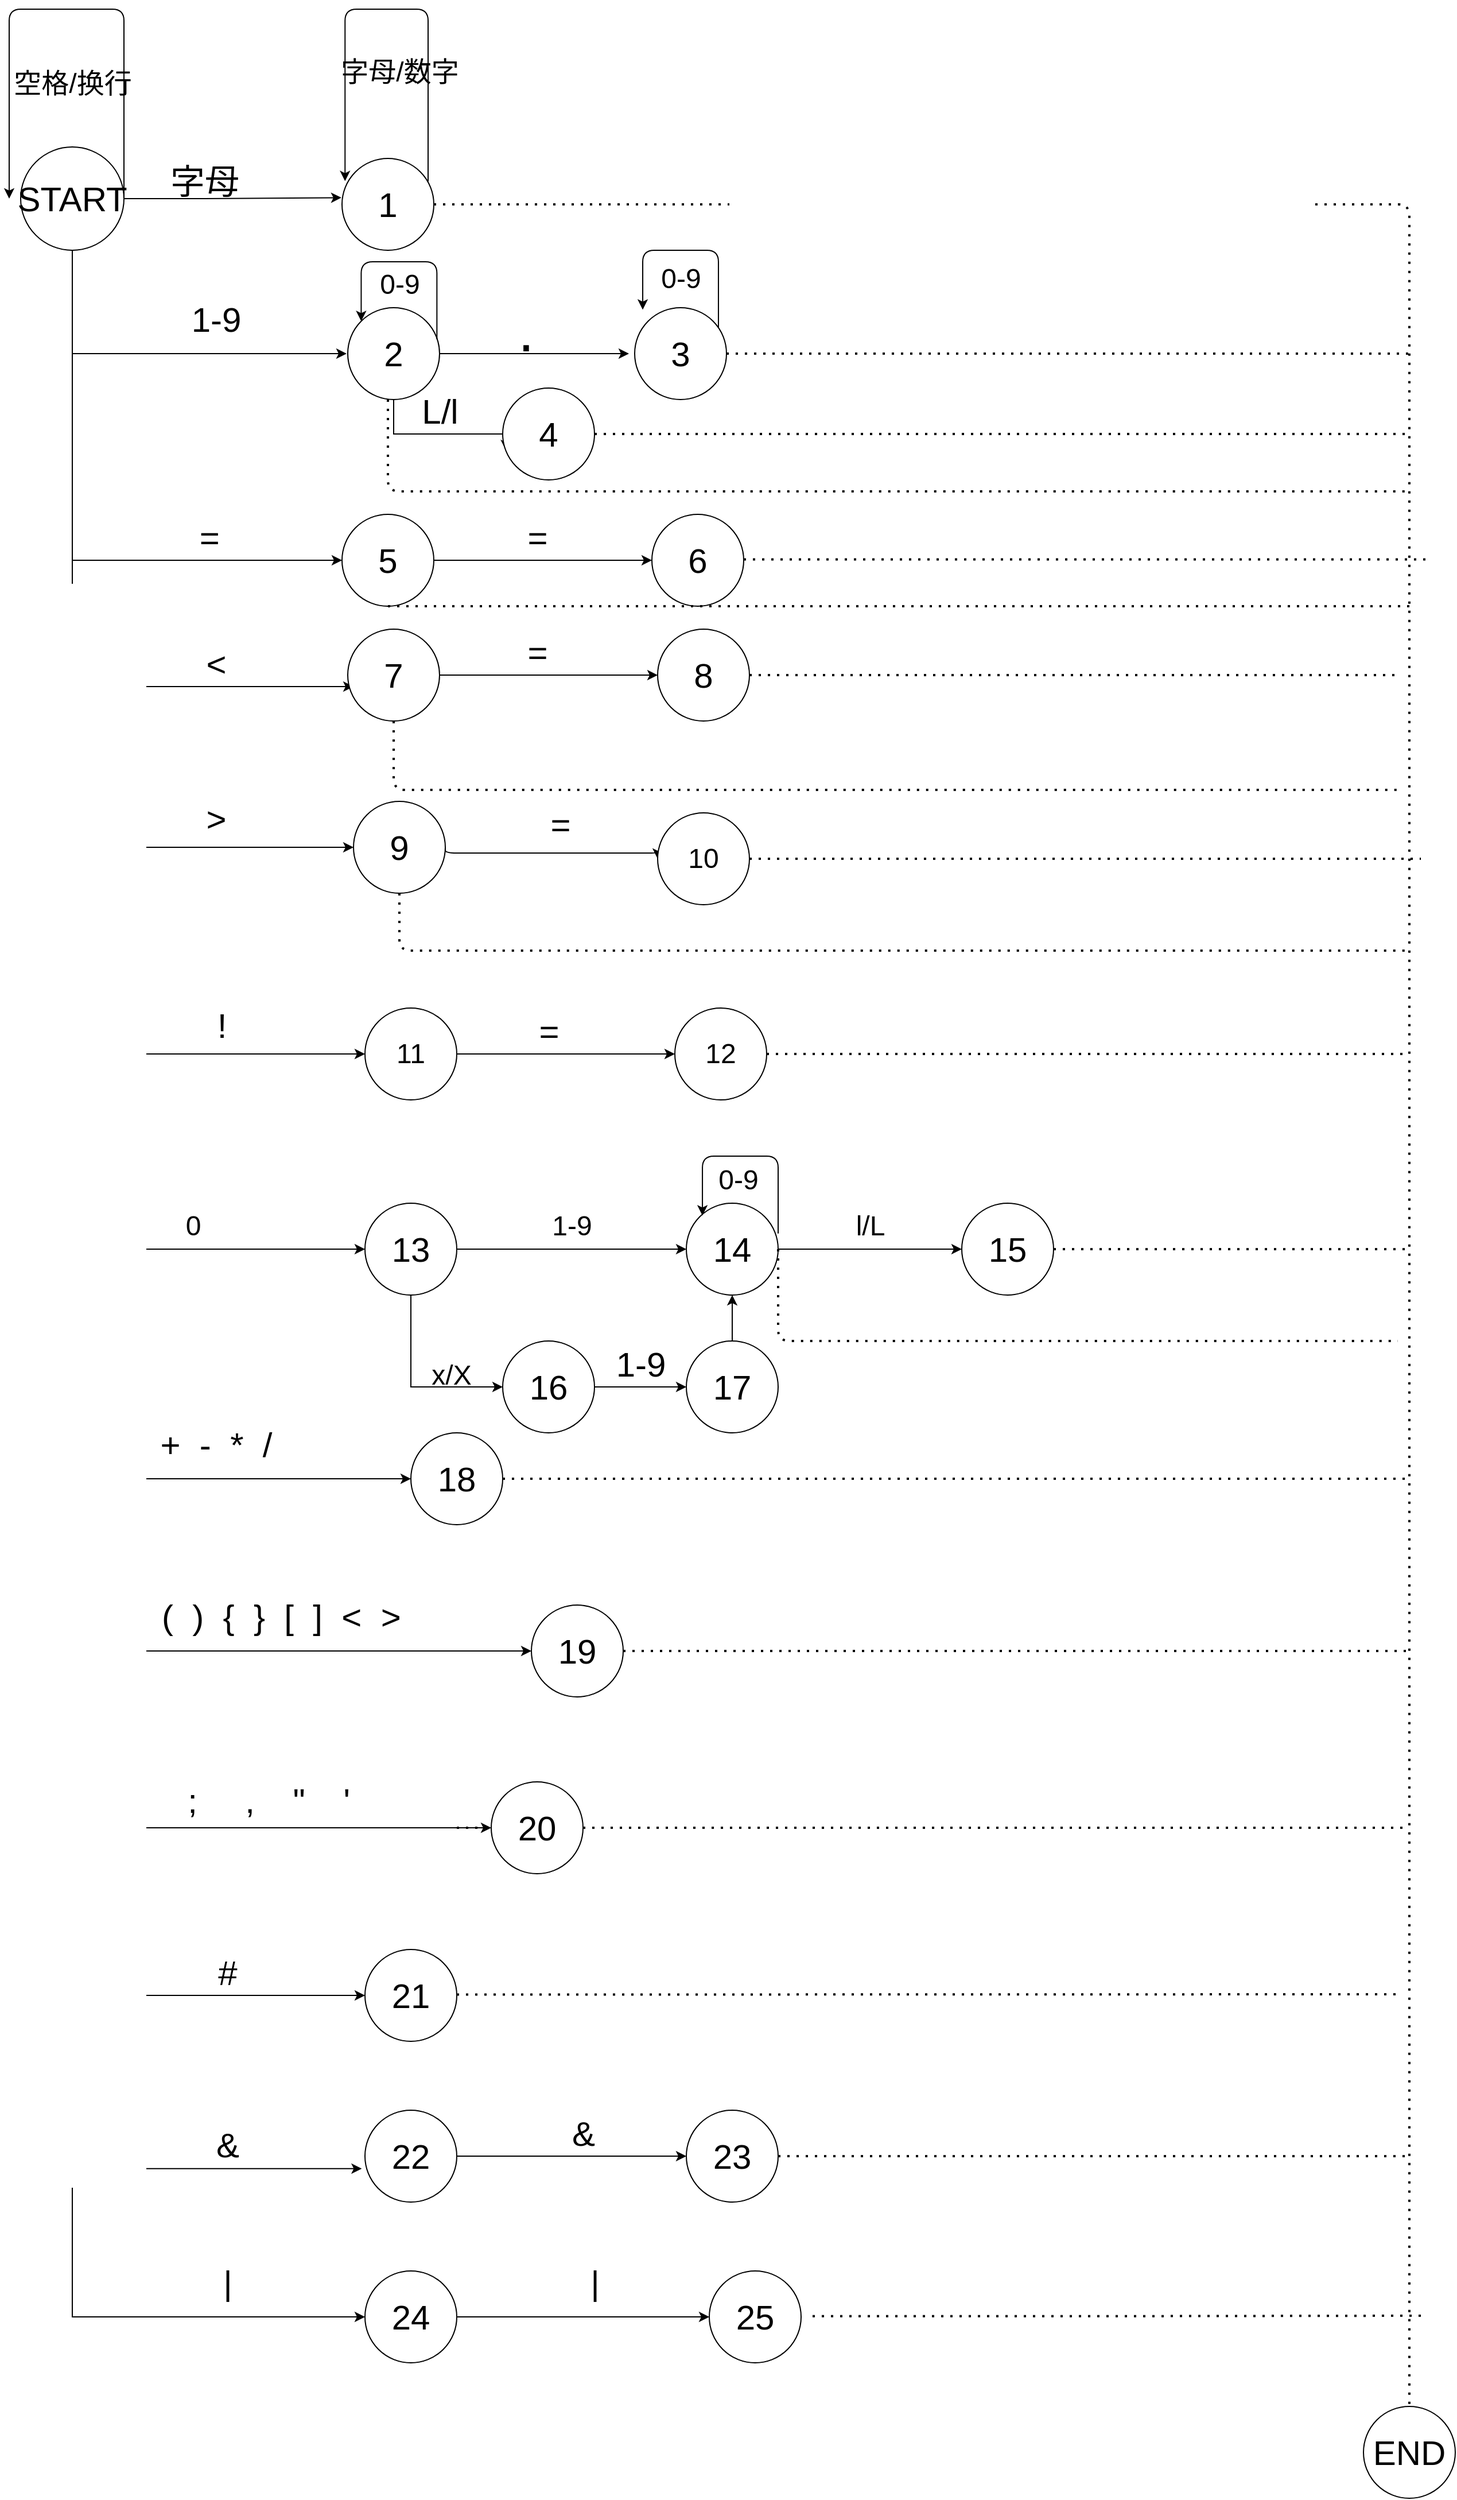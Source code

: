 <mxfile version="14.4.2" type="device"><diagram id="RZAS6QnKK0h2Ce1Vgj_R" name="Page-1"><mxGraphModel dx="2110" dy="620" grid="1" gridSize="10" guides="1" tooltips="1" connect="1" arrows="1" fold="1" page="1" pageScale="1" pageWidth="827" pageHeight="1169" math="0" shadow="0"><root><mxCell id="0"/><mxCell id="1" parent="0"/><mxCell id="geSlj8yCubLVQ9JwwA_l-83" style="edgeStyle=elbowEdgeStyle;orthogonalLoop=1;jettySize=auto;elbow=vertical;html=1;exitX=0.5;exitY=1;exitDx=0;exitDy=0;entryX=0;entryY=0.5;entryDx=0;entryDy=0;fontSize=24;" parent="1" source="geSlj8yCubLVQ9JwwA_l-1" target="geSlj8yCubLVQ9JwwA_l-82" edge="1"><mxGeometry relative="1" as="geometry"><Array as="points"><mxPoint x="-310" y="1080"/></Array></mxGeometry></mxCell><mxCell id="j8SHGKyBY4VA3tfw6s3p-1" style="edgeStyle=orthogonalEdgeStyle;rounded=0;orthogonalLoop=1;jettySize=auto;html=1;" edge="1" parent="1" source="geSlj8yCubLVQ9JwwA_l-1"><mxGeometry relative="1" as="geometry"><mxPoint x="-96" y="470" as="targetPoint"/><Array as="points"><mxPoint x="-335" y="470"/></Array></mxGeometry></mxCell><mxCell id="j8SHGKyBY4VA3tfw6s3p-4" style="edgeStyle=orthogonalEdgeStyle;rounded=0;orthogonalLoop=1;jettySize=auto;html=1;entryX=0;entryY=0.5;entryDx=0;entryDy=0;" edge="1" parent="1" source="geSlj8yCubLVQ9JwwA_l-1" target="geSlj8yCubLVQ9JwwA_l-41"><mxGeometry relative="1" as="geometry"><Array as="points"><mxPoint x="-335" y="650"/></Array></mxGeometry></mxCell><mxCell id="j8SHGKyBY4VA3tfw6s3p-5" style="edgeStyle=orthogonalEdgeStyle;rounded=0;orthogonalLoop=1;jettySize=auto;html=1;entryX=0.063;entryY=0.625;entryDx=0;entryDy=0;entryPerimeter=0;" edge="1" parent="1" source="geSlj8yCubLVQ9JwwA_l-1" target="geSlj8yCubLVQ9JwwA_l-51"><mxGeometry relative="1" as="geometry"><Array as="points"><mxPoint x="-335" y="760"/></Array></mxGeometry></mxCell><mxCell id="j8SHGKyBY4VA3tfw6s3p-6" style="edgeStyle=orthogonalEdgeStyle;rounded=0;orthogonalLoop=1;jettySize=auto;html=1;exitX=0.5;exitY=1;exitDx=0;exitDy=0;entryX=0;entryY=0.5;entryDx=0;entryDy=0;" edge="1" parent="1" source="geSlj8yCubLVQ9JwwA_l-1" target="geSlj8yCubLVQ9JwwA_l-70"><mxGeometry relative="1" as="geometry"/></mxCell><mxCell id="j8SHGKyBY4VA3tfw6s3p-27" style="edgeStyle=orthogonalEdgeStyle;rounded=0;orthogonalLoop=1;jettySize=auto;html=1;entryX=0;entryY=0.5;entryDx=0;entryDy=0;" edge="1" parent="1" source="geSlj8yCubLVQ9JwwA_l-1" target="j8SHGKyBY4VA3tfw6s3p-26"><mxGeometry relative="1" as="geometry"><Array as="points"><mxPoint x="-335" y="1250"/></Array></mxGeometry></mxCell><mxCell id="j8SHGKyBY4VA3tfw6s3p-48" style="edgeStyle=orthogonalEdgeStyle;rounded=0;orthogonalLoop=1;jettySize=auto;html=1;exitX=0.5;exitY=1;exitDx=0;exitDy=0;entryX=0;entryY=0.5;entryDx=0;entryDy=0;" edge="1" parent="1" source="geSlj8yCubLVQ9JwwA_l-1" target="j8SHGKyBY4VA3tfw6s3p-47"><mxGeometry relative="1" as="geometry"/></mxCell><mxCell id="j8SHGKyBY4VA3tfw6s3p-52" style="edgeStyle=orthogonalEdgeStyle;rounded=0;orthogonalLoop=1;jettySize=auto;html=1;exitX=0.5;exitY=1;exitDx=0;exitDy=0;entryX=0;entryY=0.5;entryDx=0;entryDy=0;fontSize=30;" edge="1" parent="1" source="geSlj8yCubLVQ9JwwA_l-1" target="j8SHGKyBY4VA3tfw6s3p-51"><mxGeometry relative="1" as="geometry"/></mxCell><mxCell id="j8SHGKyBY4VA3tfw6s3p-56" style="edgeStyle=orthogonalEdgeStyle;rounded=0;orthogonalLoop=1;jettySize=auto;html=1;entryX=0;entryY=0.5;entryDx=0;entryDy=0;fontSize=30;" edge="1" parent="1" source="geSlj8yCubLVQ9JwwA_l-1" target="j8SHGKyBY4VA3tfw6s3p-55"><mxGeometry relative="1" as="geometry"><Array as="points"><mxPoint x="-335" y="1754"/></Array></mxGeometry></mxCell><mxCell id="j8SHGKyBY4VA3tfw6s3p-60" style="edgeStyle=orthogonalEdgeStyle;rounded=0;orthogonalLoop=1;jettySize=auto;html=1;entryX=0;entryY=0.5;entryDx=0;entryDy=0;fontSize=30;" edge="1" parent="1" source="geSlj8yCubLVQ9JwwA_l-1" target="j8SHGKyBY4VA3tfw6s3p-59"><mxGeometry relative="1" as="geometry"><Array as="points"><mxPoint x="-335" y="1900"/></Array></mxGeometry></mxCell><mxCell id="j8SHGKyBY4VA3tfw6s3p-64" style="edgeStyle=orthogonalEdgeStyle;rounded=0;orthogonalLoop=1;jettySize=auto;html=1;entryX=-0.035;entryY=0.636;entryDx=0;entryDy=0;entryPerimeter=0;fontSize=30;" edge="1" parent="1" source="geSlj8yCubLVQ9JwwA_l-1" target="j8SHGKyBY4VA3tfw6s3p-63"><mxGeometry relative="1" as="geometry"><Array as="points"><mxPoint x="-335" y="2051"/></Array></mxGeometry></mxCell><mxCell id="j8SHGKyBY4VA3tfw6s3p-72" style="edgeStyle=orthogonalEdgeStyle;rounded=0;orthogonalLoop=1;jettySize=auto;html=1;entryX=0;entryY=0.5;entryDx=0;entryDy=0;fontSize=30;" edge="1" parent="1" source="geSlj8yCubLVQ9JwwA_l-1" target="j8SHGKyBY4VA3tfw6s3p-71"><mxGeometry relative="1" as="geometry"><Array as="points"><mxPoint x="-335" y="2180"/></Array></mxGeometry></mxCell><mxCell id="geSlj8yCubLVQ9JwwA_l-1" value="&lt;font style=&quot;font-size: 30px&quot;&gt;START&lt;/font&gt;" style="ellipse;whiteSpace=wrap;html=1;aspect=fixed;" parent="1" vertex="1"><mxGeometry x="-380" y="290" width="90" height="90" as="geometry"/></mxCell><mxCell id="geSlj8yCubLVQ9JwwA_l-2" value="&lt;font style=&quot;font-size: 30px&quot;&gt;END&lt;/font&gt;" style="ellipse;whiteSpace=wrap;html=1;aspect=fixed;" parent="1" vertex="1"><mxGeometry x="790" y="2258" width="80" height="80" as="geometry"/></mxCell><mxCell id="geSlj8yCubLVQ9JwwA_l-18" value="&lt;font style=&quot;font-size: 24px&quot;&gt;空格/换行&lt;/font&gt;" style="text;html=1;align=center;verticalAlign=middle;resizable=0;points=[];autosize=1;fontSize=24;" parent="1" vertex="1"><mxGeometry x="-395" y="220" width="120" height="30" as="geometry"/></mxCell><mxCell id="geSlj8yCubLVQ9JwwA_l-19" value="" style="endArrow=classic;html=1;exitX=1;exitY=0.5;exitDx=0;exitDy=0;entryX=-0.007;entryY=0.427;entryDx=0;entryDy=0;entryPerimeter=0;" parent="1" source="geSlj8yCubLVQ9JwwA_l-1" target="geSlj8yCubLVQ9JwwA_l-21" edge="1"><mxGeometry width="50" height="50" relative="1" as="geometry"><mxPoint x="-210" y="320" as="sourcePoint"/><mxPoint x="-110" y="335" as="targetPoint"/><Array as="points"><mxPoint x="-210" y="335"/></Array></mxGeometry></mxCell><mxCell id="geSlj8yCubLVQ9JwwA_l-20" value="&lt;font style=&quot;font-size: 30px&quot;&gt;字母&lt;/font&gt;" style="text;html=1;align=center;verticalAlign=middle;resizable=0;points=[];autosize=1;" parent="1" vertex="1"><mxGeometry x="-260" y="310" width="80" height="20" as="geometry"/></mxCell><mxCell id="geSlj8yCubLVQ9JwwA_l-21" value="&lt;font style=&quot;font-size: 30px&quot;&gt;1&lt;/font&gt;" style="ellipse;whiteSpace=wrap;html=1;aspect=fixed;" parent="1" vertex="1"><mxGeometry x="-100" y="300" width="80" height="80" as="geometry"/></mxCell><mxCell id="geSlj8yCubLVQ9JwwA_l-24" value="&lt;font style=&quot;font-size: 24px;&quot;&gt;字母/数字&lt;/font&gt;" style="text;html=1;align=center;verticalAlign=middle;resizable=0;points=[];autosize=1;fontSize=24;" parent="1" vertex="1"><mxGeometry x="-110" y="210" width="120" height="30" as="geometry"/></mxCell><mxCell id="geSlj8yCubLVQ9JwwA_l-26" value="" style="edgeStyle=elbowEdgeStyle;elbow=vertical;endArrow=classic;html=1;exitX=1;exitY=0.5;exitDx=0;exitDy=0;" parent="1" edge="1" source="geSlj8yCubLVQ9JwwA_l-1"><mxGeometry width="50" height="50" relative="1" as="geometry"><mxPoint x="-295" y="310" as="sourcePoint"/><mxPoint x="-390" y="335" as="targetPoint"/><Array as="points"><mxPoint x="-320" y="170"/></Array></mxGeometry></mxCell><mxCell id="geSlj8yCubLVQ9JwwA_l-27" value="" style="edgeStyle=elbowEdgeStyle;elbow=vertical;endArrow=classic;html=1;entryX=0.033;entryY=0.247;entryDx=0;entryDy=0;entryPerimeter=0;" parent="1" target="geSlj8yCubLVQ9JwwA_l-21" edge="1"><mxGeometry width="50" height="50" relative="1" as="geometry"><mxPoint x="-25" y="320" as="sourcePoint"/><mxPoint x="-105.77" y="322.32" as="targetPoint"/><Array as="points"><mxPoint x="-70" y="170"/><mxPoint x="-25" y="220"/><mxPoint x="-30" y="170"/><mxPoint x="-60" y="250"/></Array></mxGeometry></mxCell><mxCell id="geSlj8yCubLVQ9JwwA_l-32" value="1-9" style="text;html=1;align=center;verticalAlign=middle;resizable=0;points=[];autosize=1;fontSize=30;" parent="1" vertex="1"><mxGeometry x="-240" y="420" width="60" height="40" as="geometry"/></mxCell><mxCell id="j8SHGKyBY4VA3tfw6s3p-11" style="edgeStyle=orthogonalEdgeStyle;rounded=0;orthogonalLoop=1;jettySize=auto;html=1;" edge="1" parent="1" source="geSlj8yCubLVQ9JwwA_l-33"><mxGeometry relative="1" as="geometry"><mxPoint x="150" y="470" as="targetPoint"/></mxGeometry></mxCell><mxCell id="j8SHGKyBY4VA3tfw6s3p-144" style="edgeStyle=orthogonalEdgeStyle;rounded=0;orthogonalLoop=1;jettySize=auto;html=1;entryX=0.034;entryY=0.677;entryDx=0;entryDy=0;entryPerimeter=0;fontSize=30;" edge="1" parent="1" source="geSlj8yCubLVQ9JwwA_l-33" target="j8SHGKyBY4VA3tfw6s3p-143"><mxGeometry relative="1" as="geometry"><Array as="points"><mxPoint x="-55" y="540"/><mxPoint x="43" y="540"/></Array></mxGeometry></mxCell><mxCell id="geSlj8yCubLVQ9JwwA_l-33" value="&lt;font style=&quot;font-size: 30px&quot;&gt;2&lt;/font&gt;" style="ellipse;whiteSpace=wrap;html=1;aspect=fixed;" parent="1" vertex="1"><mxGeometry x="-95" y="430" width="80" height="80" as="geometry"/></mxCell><mxCell id="geSlj8yCubLVQ9JwwA_l-34" value="" style="edgeStyle=elbowEdgeStyle;elbow=vertical;endArrow=classic;html=1;entryX=0;entryY=0;entryDx=0;entryDy=0;exitX=0.971;exitY=0.342;exitDx=0;exitDy=0;exitPerimeter=0;" parent="1" source="geSlj8yCubLVQ9JwwA_l-33" target="geSlj8yCubLVQ9JwwA_l-33" edge="1"><mxGeometry width="50" height="50" relative="1" as="geometry"><mxPoint x="-10" y="460" as="sourcePoint"/><mxPoint x="-92.36" y="459.76" as="targetPoint"/><Array as="points"><mxPoint x="-50" y="390"/><mxPoint x="-50" y="400"/></Array></mxGeometry></mxCell><mxCell id="geSlj8yCubLVQ9JwwA_l-35" value="&lt;font style=&quot;font-size: 24px&quot;&gt;0-9&lt;/font&gt;" style="text;html=1;align=center;verticalAlign=middle;resizable=0;points=[];autosize=1;fontSize=24;" parent="1" vertex="1"><mxGeometry x="-75" y="395" width="50" height="30" as="geometry"/></mxCell><mxCell id="geSlj8yCubLVQ9JwwA_l-40" value="&amp;nbsp; &amp;nbsp; &amp;nbsp; &amp;nbsp; =&amp;nbsp; &amp;nbsp; &amp;nbsp; &amp;nbsp;" style="text;html=1;align=center;verticalAlign=middle;resizable=0;points=[];autosize=1;fontSize=30;" parent="1" vertex="1"><mxGeometry x="-300" y="610" width="160" height="40" as="geometry"/></mxCell><mxCell id="geSlj8yCubLVQ9JwwA_l-56" style="edgeStyle=elbowEdgeStyle;orthogonalLoop=1;jettySize=auto;elbow=vertical;html=1;exitX=1;exitY=0.5;exitDx=0;exitDy=0;entryX=0;entryY=0.5;entryDx=0;entryDy=0;" parent="1" source="geSlj8yCubLVQ9JwwA_l-41" target="geSlj8yCubLVQ9JwwA_l-55" edge="1"><mxGeometry relative="1" as="geometry"/></mxCell><mxCell id="geSlj8yCubLVQ9JwwA_l-41" value="&lt;font style=&quot;font-size: 30px&quot;&gt;5&lt;/font&gt;" style="ellipse;whiteSpace=wrap;html=1;aspect=fixed;" parent="1" vertex="1"><mxGeometry x="-100" y="610" width="80" height="80" as="geometry"/></mxCell><mxCell id="geSlj8yCubLVQ9JwwA_l-63" style="edgeStyle=elbowEdgeStyle;orthogonalLoop=1;jettySize=auto;elbow=vertical;html=1;entryX=0;entryY=0.5;entryDx=0;entryDy=0;" parent="1" source="geSlj8yCubLVQ9JwwA_l-51" target="geSlj8yCubLVQ9JwwA_l-62" edge="1"><mxGeometry relative="1" as="geometry"/></mxCell><mxCell id="geSlj8yCubLVQ9JwwA_l-51" value="&lt;font style=&quot;font-size: 30px&quot;&gt;7&lt;/font&gt;" style="ellipse;whiteSpace=wrap;html=1;aspect=fixed;" parent="1" vertex="1"><mxGeometry x="-95" y="710" width="80" height="80" as="geometry"/></mxCell><mxCell id="geSlj8yCubLVQ9JwwA_l-52" value="&amp;lt;" style="text;html=1;align=center;verticalAlign=middle;resizable=0;points=[];autosize=1;fontSize=30;" parent="1" vertex="1"><mxGeometry x="-225" y="720" width="30" height="40" as="geometry"/></mxCell><mxCell id="geSlj8yCubLVQ9JwwA_l-55" value="&lt;font style=&quot;font-size: 30px&quot;&gt;6&lt;/font&gt;" style="ellipse;whiteSpace=wrap;html=1;aspect=fixed;" parent="1" vertex="1"><mxGeometry x="170" y="610" width="80" height="80" as="geometry"/></mxCell><mxCell id="geSlj8yCubLVQ9JwwA_l-57" value="=" style="text;html=1;align=center;verticalAlign=middle;resizable=0;points=[];autosize=1;fontSize=30;" parent="1" vertex="1"><mxGeometry x="55" y="610" width="30" height="40" as="geometry"/></mxCell><mxCell id="geSlj8yCubLVQ9JwwA_l-60" value="" style="endArrow=none;dashed=1;html=1;dashPattern=1 3;strokeWidth=2;exitX=0.5;exitY=1;exitDx=0;exitDy=0;" parent="1" source="geSlj8yCubLVQ9JwwA_l-41" edge="1"><mxGeometry width="50" height="50" relative="1" as="geometry"><mxPoint x="40" y="630" as="sourcePoint"/><mxPoint x="830" y="690" as="targetPoint"/><Array as="points"/></mxGeometry></mxCell><mxCell id="geSlj8yCubLVQ9JwwA_l-62" value="&lt;font style=&quot;font-size: 30px&quot;&gt;8&lt;/font&gt;" style="ellipse;whiteSpace=wrap;html=1;aspect=fixed;" parent="1" vertex="1"><mxGeometry x="175" y="710" width="80" height="80" as="geometry"/></mxCell><mxCell id="geSlj8yCubLVQ9JwwA_l-64" value="=" style="text;html=1;align=center;verticalAlign=middle;resizable=0;points=[];autosize=1;fontSize=30;" parent="1" vertex="1"><mxGeometry x="55" y="710" width="30" height="40" as="geometry"/></mxCell><mxCell id="geSlj8yCubLVQ9JwwA_l-67" value="" style="endArrow=none;dashed=1;html=1;dashPattern=1 3;strokeWidth=2;fontSize=30;exitX=1;exitY=0.5;exitDx=0;exitDy=0;" parent="1" source="geSlj8yCubLVQ9JwwA_l-62" edge="1"><mxGeometry width="50" height="50" relative="1" as="geometry"><mxPoint x="270" y="990" as="sourcePoint"/><mxPoint x="820" y="750" as="targetPoint"/></mxGeometry></mxCell><mxCell id="geSlj8yCubLVQ9JwwA_l-68" value="" style="endArrow=none;dashed=1;html=1;dashPattern=1 3;strokeWidth=2;fontSize=30;exitX=0.5;exitY=1;exitDx=0;exitDy=0;" parent="1" source="geSlj8yCubLVQ9JwwA_l-51" edge="1"><mxGeometry width="50" height="50" relative="1" as="geometry"><mxPoint x="-80" y="1060" as="sourcePoint"/><mxPoint x="820" y="850" as="targetPoint"/><Array as="points"><mxPoint x="-55" y="850"/></Array></mxGeometry></mxCell><mxCell id="geSlj8yCubLVQ9JwwA_l-75" style="edgeStyle=elbowEdgeStyle;orthogonalLoop=1;jettySize=auto;elbow=vertical;html=1;exitX=1;exitY=0.5;exitDx=0;exitDy=0;entryX=0;entryY=0.5;entryDx=0;entryDy=0;fontSize=24;" parent="1" source="geSlj8yCubLVQ9JwwA_l-70" target="geSlj8yCubLVQ9JwwA_l-74" edge="1"><mxGeometry relative="1" as="geometry"/></mxCell><mxCell id="geSlj8yCubLVQ9JwwA_l-70" value="9" style="ellipse;whiteSpace=wrap;html=1;aspect=fixed;fontSize=30;" parent="1" vertex="1"><mxGeometry x="-90" y="860" width="80" height="80" as="geometry"/></mxCell><mxCell id="geSlj8yCubLVQ9JwwA_l-74" value="10" style="ellipse;whiteSpace=wrap;html=1;aspect=fixed;fontSize=24;" parent="1" vertex="1"><mxGeometry x="175" y="870" width="80" height="80" as="geometry"/></mxCell><mxCell id="geSlj8yCubLVQ9JwwA_l-76" value="" style="endArrow=none;dashed=1;html=1;dashPattern=1 3;strokeWidth=2;fontSize=24;exitX=1;exitY=0.5;exitDx=0;exitDy=0;" parent="1" source="geSlj8yCubLVQ9JwwA_l-74" edge="1"><mxGeometry width="50" height="50" relative="1" as="geometry"><mxPoint x="260" y="930" as="sourcePoint"/><mxPoint x="840" y="910" as="targetPoint"/></mxGeometry></mxCell><mxCell id="geSlj8yCubLVQ9JwwA_l-77" value="&lt;font style=&quot;font-size: 30px&quot;&gt;&amp;gt;&lt;/font&gt;" style="text;html=1;align=center;verticalAlign=middle;resizable=0;points=[];autosize=1;fontSize=24;" parent="1" vertex="1"><mxGeometry x="-225" y="855" width="30" height="40" as="geometry"/></mxCell><mxCell id="geSlj8yCubLVQ9JwwA_l-78" value="&lt;font style=&quot;font-size: 30px&quot;&gt;=&lt;/font&gt;" style="text;html=1;align=center;verticalAlign=middle;resizable=0;points=[];autosize=1;fontSize=24;" parent="1" vertex="1"><mxGeometry x="75" y="860" width="30" height="40" as="geometry"/></mxCell><mxCell id="geSlj8yCubLVQ9JwwA_l-79" value="" style="endArrow=none;dashed=1;html=1;dashPattern=1 3;strokeWidth=2;fontSize=24;exitX=0.5;exitY=1;exitDx=0;exitDy=0;" parent="1" source="geSlj8yCubLVQ9JwwA_l-70" edge="1"><mxGeometry width="50" height="50" relative="1" as="geometry"><mxPoint x="180" y="820" as="sourcePoint"/><mxPoint x="830" y="990" as="targetPoint"/><Array as="points"><mxPoint x="-50" y="990"/></Array></mxGeometry></mxCell><mxCell id="geSlj8yCubLVQ9JwwA_l-85" style="edgeStyle=elbowEdgeStyle;orthogonalLoop=1;jettySize=auto;elbow=vertical;html=1;exitX=1;exitY=0.5;exitDx=0;exitDy=0;entryX=0;entryY=0.5;entryDx=0;entryDy=0;fontSize=24;" parent="1" source="geSlj8yCubLVQ9JwwA_l-82" target="geSlj8yCubLVQ9JwwA_l-84" edge="1"><mxGeometry relative="1" as="geometry"/></mxCell><mxCell id="geSlj8yCubLVQ9JwwA_l-82" value="11" style="ellipse;whiteSpace=wrap;html=1;aspect=fixed;fontSize=24;" parent="1" vertex="1"><mxGeometry x="-80" y="1040" width="80" height="80" as="geometry"/></mxCell><mxCell id="geSlj8yCubLVQ9JwwA_l-84" value="12" style="ellipse;whiteSpace=wrap;html=1;aspect=fixed;fontSize=24;" parent="1" vertex="1"><mxGeometry x="190" y="1040" width="80" height="80" as="geometry"/></mxCell><mxCell id="geSlj8yCubLVQ9JwwA_l-86" value="!" style="text;html=1;align=center;verticalAlign=middle;resizable=0;points=[];autosize=1;fontSize=30;horizontal=0;rotation=90;" parent="1" vertex="1"><mxGeometry x="-230" y="1050" width="50" height="10" as="geometry"/></mxCell><mxCell id="geSlj8yCubLVQ9JwwA_l-87" value="=" style="text;html=1;align=center;verticalAlign=middle;resizable=0;points=[];autosize=1;fontSize=30;" parent="1" vertex="1"><mxGeometry x="65" y="1040" width="30" height="40" as="geometry"/></mxCell><mxCell id="geSlj8yCubLVQ9JwwA_l-88" value="" style="endArrow=none;dashed=1;html=1;dashPattern=1 3;strokeWidth=2;fontSize=30;exitX=1;exitY=0.5;exitDx=0;exitDy=0;" parent="1" source="geSlj8yCubLVQ9JwwA_l-84" edge="1"><mxGeometry width="50" height="50" relative="1" as="geometry"><mxPoint x="270" y="1130" as="sourcePoint"/><mxPoint x="830" y="1080" as="targetPoint"/></mxGeometry></mxCell><mxCell id="j8SHGKyBY4VA3tfw6s3p-7" value="&lt;font style=&quot;font-size: 30px&quot;&gt;3&lt;/font&gt;" style="ellipse;whiteSpace=wrap;html=1;aspect=fixed;" vertex="1" parent="1"><mxGeometry x="155" y="430" width="80" height="80" as="geometry"/></mxCell><mxCell id="j8SHGKyBY4VA3tfw6s3p-8" value="" style="edgeStyle=elbowEdgeStyle;elbow=vertical;endArrow=classic;html=1;entryX=0;entryY=0;entryDx=0;entryDy=0;exitX=0.971;exitY=0.342;exitDx=0;exitDy=0;exitPerimeter=0;" edge="1" parent="1"><mxGeometry width="50" height="50" relative="1" as="geometry"><mxPoint x="227.98" y="447.36" as="sourcePoint"/><mxPoint x="162.016" y="431.716" as="targetPoint"/><Array as="points"><mxPoint x="195.3" y="380"/><mxPoint x="195.3" y="390"/></Array></mxGeometry></mxCell><mxCell id="j8SHGKyBY4VA3tfw6s3p-10" value="&lt;font style=&quot;font-size: 24px&quot;&gt;0-9&lt;/font&gt;" style="text;html=1;align=center;verticalAlign=middle;resizable=0;points=[];autosize=1;" vertex="1" parent="1"><mxGeometry x="170" y="395" width="50" height="20" as="geometry"/></mxCell><mxCell id="j8SHGKyBY4VA3tfw6s3p-25" value="&lt;font style=&quot;font-size: 50px&quot;&gt;.&lt;/font&gt;" style="text;html=1;align=center;verticalAlign=middle;resizable=0;points=[];autosize=1;" vertex="1" parent="1"><mxGeometry x="45" y="435" width="30" height="30" as="geometry"/></mxCell><mxCell id="j8SHGKyBY4VA3tfw6s3p-33" style="edgeStyle=orthogonalEdgeStyle;rounded=0;orthogonalLoop=1;jettySize=auto;html=1;exitX=1;exitY=0.5;exitDx=0;exitDy=0;entryX=0;entryY=0.5;entryDx=0;entryDy=0;" edge="1" parent="1" source="j8SHGKyBY4VA3tfw6s3p-26" target="j8SHGKyBY4VA3tfw6s3p-32"><mxGeometry relative="1" as="geometry"/></mxCell><mxCell id="j8SHGKyBY4VA3tfw6s3p-149" style="edgeStyle=orthogonalEdgeStyle;rounded=0;orthogonalLoop=1;jettySize=auto;html=1;entryX=0;entryY=0.5;entryDx=0;entryDy=0;fontSize=30;" edge="1" parent="1" source="j8SHGKyBY4VA3tfw6s3p-26" target="j8SHGKyBY4VA3tfw6s3p-148"><mxGeometry relative="1" as="geometry"><Array as="points"><mxPoint x="-40" y="1370"/></Array></mxGeometry></mxCell><mxCell id="j8SHGKyBY4VA3tfw6s3p-26" value="&lt;font style=&quot;font-size: 30px&quot;&gt;13&lt;/font&gt;" style="ellipse;whiteSpace=wrap;html=1;aspect=fixed;" vertex="1" parent="1"><mxGeometry x="-80" y="1210" width="80" height="80" as="geometry"/></mxCell><mxCell id="j8SHGKyBY4VA3tfw6s3p-28" value="&lt;font style=&quot;font-size: 24px&quot;&gt;0&lt;/font&gt;" style="text;html=1;align=center;verticalAlign=middle;resizable=0;points=[];autosize=1;" vertex="1" parent="1"><mxGeometry x="-245" y="1220" width="30" height="20" as="geometry"/></mxCell><mxCell id="j8SHGKyBY4VA3tfw6s3p-42" style="edgeStyle=orthogonalEdgeStyle;rounded=0;orthogonalLoop=1;jettySize=auto;html=1;exitX=1;exitY=0.5;exitDx=0;exitDy=0;entryX=0;entryY=0.5;entryDx=0;entryDy=0;" edge="1" parent="1" source="j8SHGKyBY4VA3tfw6s3p-32" target="j8SHGKyBY4VA3tfw6s3p-41"><mxGeometry relative="1" as="geometry"/></mxCell><mxCell id="j8SHGKyBY4VA3tfw6s3p-32" value="&lt;font style=&quot;font-size: 30px&quot;&gt;14&lt;/font&gt;" style="ellipse;whiteSpace=wrap;html=1;aspect=fixed;" vertex="1" parent="1"><mxGeometry x="200" y="1210" width="80" height="80" as="geometry"/></mxCell><mxCell id="j8SHGKyBY4VA3tfw6s3p-34" value="&lt;font style=&quot;font-size: 24px&quot;&gt;1-9&lt;/font&gt;" style="text;html=1;align=center;verticalAlign=middle;resizable=0;points=[];autosize=1;" vertex="1" parent="1"><mxGeometry x="75" y="1220" width="50" height="20" as="geometry"/></mxCell><mxCell id="j8SHGKyBY4VA3tfw6s3p-35" value="" style="edgeStyle=elbowEdgeStyle;elbow=vertical;endArrow=classic;html=1;entryX=0;entryY=0;entryDx=0;entryDy=0;exitX=0.971;exitY=0.342;exitDx=0;exitDy=0;exitPerimeter=0;" edge="1" parent="1"><mxGeometry width="50" height="50" relative="1" as="geometry"><mxPoint x="280" y="1236.36" as="sourcePoint"/><mxPoint x="214.036" y="1220.716" as="targetPoint"/><Array as="points"><mxPoint x="247.32" y="1169"/><mxPoint x="247.32" y="1179"/></Array></mxGeometry></mxCell><mxCell id="j8SHGKyBY4VA3tfw6s3p-36" value="&lt;font style=&quot;font-size: 24px&quot;&gt;0-9&lt;/font&gt;" style="text;html=1;align=center;verticalAlign=middle;resizable=0;points=[];autosize=1;" vertex="1" parent="1"><mxGeometry x="220" y="1180" width="50" height="20" as="geometry"/></mxCell><mxCell id="j8SHGKyBY4VA3tfw6s3p-38" value="&lt;font style=&quot;font-size: 24px&quot;&gt;x/X&lt;/font&gt;" style="text;html=1;align=center;verticalAlign=middle;resizable=0;points=[];autosize=1;" vertex="1" parent="1"><mxGeometry x="-30" y="1350" width="50" height="20" as="geometry"/></mxCell><mxCell id="j8SHGKyBY4VA3tfw6s3p-41" value="&lt;font style=&quot;font-size: 30px&quot;&gt;15&lt;/font&gt;" style="ellipse;whiteSpace=wrap;html=1;aspect=fixed;" vertex="1" parent="1"><mxGeometry x="440" y="1210" width="80" height="80" as="geometry"/></mxCell><mxCell id="j8SHGKyBY4VA3tfw6s3p-43" value="&lt;font style=&quot;font-size: 24px&quot;&gt;l/L&lt;/font&gt;" style="text;html=1;align=center;verticalAlign=middle;resizable=0;points=[];autosize=1;" vertex="1" parent="1"><mxGeometry x="340" y="1220" width="40" height="20" as="geometry"/></mxCell><mxCell id="j8SHGKyBY4VA3tfw6s3p-44" value="" style="endArrow=none;dashed=1;html=1;dashPattern=1 3;strokeWidth=2;exitX=1;exitY=0.5;exitDx=0;exitDy=0;" edge="1" parent="1" source="j8SHGKyBY4VA3tfw6s3p-41"><mxGeometry width="50" height="50" relative="1" as="geometry"><mxPoint x="570" y="1300" as="sourcePoint"/><mxPoint x="830" y="1250" as="targetPoint"/></mxGeometry></mxCell><mxCell id="j8SHGKyBY4VA3tfw6s3p-45" value="" style="endArrow=none;dashed=1;html=1;dashPattern=1 3;strokeWidth=2;exitX=1;exitY=0.5;exitDx=0;exitDy=0;" edge="1" parent="1" source="j8SHGKyBY4VA3tfw6s3p-32"><mxGeometry width="50" height="50" relative="1" as="geometry"><mxPoint x="370" y="1350" as="sourcePoint"/><mxPoint x="820" y="1330" as="targetPoint"/><Array as="points"><mxPoint x="280" y="1330"/></Array></mxGeometry></mxCell><mxCell id="j8SHGKyBY4VA3tfw6s3p-47" value="&lt;font style=&quot;font-size: 30px&quot;&gt;18&lt;/font&gt;" style="ellipse;whiteSpace=wrap;html=1;aspect=fixed;" vertex="1" parent="1"><mxGeometry x="-40" y="1410" width="80" height="80" as="geometry"/></mxCell><mxCell id="j8SHGKyBY4VA3tfw6s3p-49" value="&amp;nbsp;+&amp;nbsp; -&amp;nbsp; *&amp;nbsp; /&amp;nbsp;" style="text;html=1;align=center;verticalAlign=middle;resizable=0;points=[];autosize=1;fontSize=30;" vertex="1" parent="1"><mxGeometry x="-275" y="1400" width="130" height="40" as="geometry"/></mxCell><mxCell id="j8SHGKyBY4VA3tfw6s3p-50" value="" style="endArrow=none;dashed=1;html=1;dashPattern=1 3;strokeWidth=2;fontSize=30;exitX=1;exitY=0.5;exitDx=0;exitDy=0;" edge="1" parent="1" source="j8SHGKyBY4VA3tfw6s3p-47"><mxGeometry width="50" height="50" relative="1" as="geometry"><mxPoint x="180" y="1320" as="sourcePoint"/><mxPoint x="830" y="1450" as="targetPoint"/></mxGeometry></mxCell><mxCell id="j8SHGKyBY4VA3tfw6s3p-51" value="19" style="ellipse;whiteSpace=wrap;html=1;aspect=fixed;fontSize=30;" vertex="1" parent="1"><mxGeometry x="65" y="1560" width="80" height="80" as="geometry"/></mxCell><mxCell id="j8SHGKyBY4VA3tfw6s3p-54" value="" style="endArrow=none;dashed=1;html=1;dashPattern=1 3;strokeWidth=2;fontSize=30;exitX=1;exitY=0.5;exitDx=0;exitDy=0;" edge="1" parent="1" source="j8SHGKyBY4VA3tfw6s3p-51"><mxGeometry width="50" height="50" relative="1" as="geometry"><mxPoint x="10" y="1460" as="sourcePoint"/><mxPoint x="830" y="1600" as="targetPoint"/><Array as="points"/></mxGeometry></mxCell><mxCell id="j8SHGKyBY4VA3tfw6s3p-58" value="" style="endArrow=none;dashed=1;html=1;dashPattern=1 3;strokeWidth=2;fontSize=30;exitX=1;exitY=0.5;exitDx=0;exitDy=0;" edge="1" parent="1" source="j8SHGKyBY4VA3tfw6s3p-55"><mxGeometry width="50" height="50" relative="1" as="geometry"><mxPoint y="1754" as="sourcePoint"/><mxPoint x="830" y="1754" as="targetPoint"/><Array as="points"/></mxGeometry></mxCell><mxCell id="j8SHGKyBY4VA3tfw6s3p-59" value="21" style="ellipse;whiteSpace=wrap;html=1;aspect=fixed;fontSize=30;" vertex="1" parent="1"><mxGeometry x="-80" y="1860" width="80" height="80" as="geometry"/></mxCell><mxCell id="j8SHGKyBY4VA3tfw6s3p-62" value="" style="endArrow=none;dashed=1;html=1;dashPattern=1 3;strokeWidth=2;fontSize=30;exitX=1;exitY=0.5;exitDx=0;exitDy=0;" edge="1" parent="1"><mxGeometry width="50" height="50" relative="1" as="geometry"><mxPoint y="1899.29" as="sourcePoint"/><mxPoint x="820" y="1899" as="targetPoint"/><Array as="points"/></mxGeometry></mxCell><mxCell id="j8SHGKyBY4VA3tfw6s3p-68" style="edgeStyle=orthogonalEdgeStyle;rounded=0;orthogonalLoop=1;jettySize=auto;html=1;exitX=1;exitY=0.5;exitDx=0;exitDy=0;entryX=0;entryY=0.5;entryDx=0;entryDy=0;fontSize=30;" edge="1" parent="1" source="j8SHGKyBY4VA3tfw6s3p-63" target="j8SHGKyBY4VA3tfw6s3p-67"><mxGeometry relative="1" as="geometry"/></mxCell><mxCell id="j8SHGKyBY4VA3tfw6s3p-63" value="22" style="ellipse;whiteSpace=wrap;html=1;aspect=fixed;fontSize=30;" vertex="1" parent="1"><mxGeometry x="-80" y="2000" width="80" height="80" as="geometry"/></mxCell><mxCell id="j8SHGKyBY4VA3tfw6s3p-65" value="&amp;amp;" style="text;html=1;align=center;verticalAlign=middle;resizable=0;points=[];autosize=1;fontSize=30;" vertex="1" parent="1"><mxGeometry x="-220" y="2010" width="40" height="40" as="geometry"/></mxCell><mxCell id="j8SHGKyBY4VA3tfw6s3p-67" value="23" style="ellipse;whiteSpace=wrap;html=1;aspect=fixed;fontSize=30;" vertex="1" parent="1"><mxGeometry x="200" y="2000" width="80" height="80" as="geometry"/></mxCell><mxCell id="j8SHGKyBY4VA3tfw6s3p-69" value="&amp;amp;" style="text;html=1;align=center;verticalAlign=middle;resizable=0;points=[];autosize=1;fontSize=30;" vertex="1" parent="1"><mxGeometry x="90" y="2000" width="40" height="40" as="geometry"/></mxCell><mxCell id="j8SHGKyBY4VA3tfw6s3p-70" value="" style="endArrow=none;dashed=1;html=1;dashPattern=1 3;strokeWidth=2;fontSize=30;exitX=1;exitY=0.5;exitDx=0;exitDy=0;" edge="1" parent="1"><mxGeometry width="50" height="50" relative="1" as="geometry"><mxPoint x="280" y="2040" as="sourcePoint"/><mxPoint x="830" y="2040" as="targetPoint"/><Array as="points"/></mxGeometry></mxCell><mxCell id="j8SHGKyBY4VA3tfw6s3p-75" style="edgeStyle=orthogonalEdgeStyle;rounded=0;orthogonalLoop=1;jettySize=auto;html=1;entryX=0;entryY=0.5;entryDx=0;entryDy=0;fontSize=30;" edge="1" parent="1" source="j8SHGKyBY4VA3tfw6s3p-71" target="j8SHGKyBY4VA3tfw6s3p-74"><mxGeometry relative="1" as="geometry"/></mxCell><mxCell id="j8SHGKyBY4VA3tfw6s3p-71" value="24" style="ellipse;whiteSpace=wrap;html=1;aspect=fixed;fontSize=30;" vertex="1" parent="1"><mxGeometry x="-80" y="2140" width="80" height="80" as="geometry"/></mxCell><mxCell id="j8SHGKyBY4VA3tfw6s3p-73" value="|" style="text;html=1;align=center;verticalAlign=middle;resizable=0;points=[];autosize=1;fontSize=30;" vertex="1" parent="1"><mxGeometry x="-210" y="2130" width="20" height="40" as="geometry"/></mxCell><mxCell id="j8SHGKyBY4VA3tfw6s3p-74" value="25" style="ellipse;whiteSpace=wrap;html=1;aspect=fixed;fontSize=30;" vertex="1" parent="1"><mxGeometry x="220" y="2140" width="80" height="80" as="geometry"/></mxCell><mxCell id="j8SHGKyBY4VA3tfw6s3p-76" value="|" style="text;html=1;align=center;verticalAlign=middle;resizable=0;points=[];autosize=1;fontSize=30;" vertex="1" parent="1"><mxGeometry x="110" y="2130" width="20" height="40" as="geometry"/></mxCell><mxCell id="j8SHGKyBY4VA3tfw6s3p-77" value="" style="endArrow=none;dashed=1;html=1;dashPattern=1 3;strokeWidth=2;fontSize=30;exitX=1;exitY=0.5;exitDx=0;exitDy=0;" edge="1" parent="1"><mxGeometry width="50" height="50" relative="1" as="geometry"><mxPoint x="310" y="2179.41" as="sourcePoint"/><mxPoint x="840" y="2179" as="targetPoint"/><Array as="points"><mxPoint x="550" y="2179.41"/></Array></mxGeometry></mxCell><mxCell id="j8SHGKyBY4VA3tfw6s3p-55" value="20" style="ellipse;whiteSpace=wrap;html=1;aspect=fixed;fontSize=30;" vertex="1" parent="1"><mxGeometry x="30" y="1714" width="80" height="80" as="geometry"/></mxCell><mxCell id="j8SHGKyBY4VA3tfw6s3p-127" value="" style="endArrow=none;dashed=1;html=1;dashPattern=1 3;strokeWidth=2;fontSize=30;exitX=1;exitY=0.5;exitDx=0;exitDy=0;" edge="1" parent="1" target="j8SHGKyBY4VA3tfw6s3p-55"><mxGeometry width="50" height="50" relative="1" as="geometry"><mxPoint y="1754" as="sourcePoint"/><mxPoint x="490" y="1754" as="targetPoint"/><Array as="points"/></mxGeometry></mxCell><mxCell id="j8SHGKyBY4VA3tfw6s3p-128" value="(&amp;nbsp; )&amp;nbsp; {&amp;nbsp; }&amp;nbsp; [&amp;nbsp; ]&amp;nbsp; &amp;lt;&amp;nbsp; &amp;gt;&amp;nbsp;&amp;nbsp;" style="text;html=1;align=center;verticalAlign=middle;resizable=0;points=[];autosize=1;fontSize=30;" vertex="1" parent="1"><mxGeometry x="-265" y="1550" width="240" height="40" as="geometry"/></mxCell><mxCell id="j8SHGKyBY4VA3tfw6s3p-129" value=";&amp;nbsp; &amp;nbsp; &amp;nbsp;,&amp;nbsp; &amp;nbsp; &quot;&amp;nbsp; &amp;nbsp; '&amp;nbsp;" style="text;html=1;align=center;verticalAlign=middle;resizable=0;points=[];autosize=1;fontSize=30;" vertex="1" parent="1"><mxGeometry x="-245" y="1710" width="170" height="40" as="geometry"/></mxCell><mxCell id="j8SHGKyBY4VA3tfw6s3p-130" value="#" style="text;html=1;align=center;verticalAlign=middle;resizable=0;points=[];autosize=1;fontSize=30;" vertex="1" parent="1"><mxGeometry x="-215" y="1860" width="30" height="40" as="geometry"/></mxCell><mxCell id="j8SHGKyBY4VA3tfw6s3p-133" value="" style="endArrow=none;dashed=1;html=1;dashPattern=1 3;strokeWidth=2;fontSize=30;exitX=1;exitY=0.5;exitDx=0;exitDy=0;entryX=0.5;entryY=0;entryDx=0;entryDy=0;" edge="1" parent="1" source="geSlj8yCubLVQ9JwwA_l-21" target="geSlj8yCubLVQ9JwwA_l-2"><mxGeometry width="50" height="50" relative="1" as="geometry"><mxPoint x="-20" y="380" as="sourcePoint"/><mxPoint x="30" y="330" as="targetPoint"/><Array as="points"><mxPoint x="830" y="340"/></Array></mxGeometry></mxCell><mxCell id="j8SHGKyBY4VA3tfw6s3p-135" value="" style="endArrow=none;dashed=1;html=1;dashPattern=1 3;strokeWidth=2;exitX=1;exitY=0.5;exitDx=0;exitDy=0;" edge="1" parent="1"><mxGeometry width="50" height="50" relative="1" as="geometry"><mxPoint x="250" y="649.29" as="sourcePoint"/><mxPoint x="845" y="649.29" as="targetPoint"/></mxGeometry></mxCell><mxCell id="j8SHGKyBY4VA3tfw6s3p-141" value="" style="endArrow=none;dashed=1;html=1;dashPattern=1 3;strokeWidth=2;fontSize=30;exitX=1;exitY=0.5;exitDx=0;exitDy=0;" edge="1" parent="1" source="j8SHGKyBY4VA3tfw6s3p-7"><mxGeometry width="50" height="50" relative="1" as="geometry"><mxPoint x="460" y="470" as="sourcePoint"/><mxPoint x="830" y="470" as="targetPoint"/></mxGeometry></mxCell><mxCell id="j8SHGKyBY4VA3tfw6s3p-143" value="4" style="ellipse;whiteSpace=wrap;html=1;aspect=fixed;fontSize=30;" vertex="1" parent="1"><mxGeometry x="40" y="500" width="80" height="80" as="geometry"/></mxCell><mxCell id="j8SHGKyBY4VA3tfw6s3p-145" value="" style="endArrow=none;dashed=1;html=1;dashPattern=1 3;strokeWidth=2;fontSize=30;exitX=1;exitY=0.5;exitDx=0;exitDy=0;" edge="1" parent="1" source="j8SHGKyBY4VA3tfw6s3p-143"><mxGeometry width="50" height="50" relative="1" as="geometry"><mxPoint x="170" y="580" as="sourcePoint"/><mxPoint x="830" y="540" as="targetPoint"/></mxGeometry></mxCell><mxCell id="j8SHGKyBY4VA3tfw6s3p-146" value="L/l" style="text;html=1;align=center;verticalAlign=middle;resizable=0;points=[];autosize=1;fontSize=30;" vertex="1" parent="1"><mxGeometry x="-40" y="500" width="50" height="40" as="geometry"/></mxCell><mxCell id="j8SHGKyBY4VA3tfw6s3p-147" value="" style="endArrow=none;dashed=1;html=1;dashPattern=1 3;strokeWidth=2;fontSize=30;" edge="1" parent="1"><mxGeometry width="50" height="50" relative="1" as="geometry"><mxPoint x="-60" y="510" as="sourcePoint"/><mxPoint x="830" y="590" as="targetPoint"/><Array as="points"><mxPoint x="-60" y="590"/></Array></mxGeometry></mxCell><mxCell id="j8SHGKyBY4VA3tfw6s3p-151" style="edgeStyle=orthogonalEdgeStyle;rounded=0;orthogonalLoop=1;jettySize=auto;html=1;entryX=0;entryY=0.5;entryDx=0;entryDy=0;fontSize=30;" edge="1" parent="1" source="j8SHGKyBY4VA3tfw6s3p-148" target="j8SHGKyBY4VA3tfw6s3p-150"><mxGeometry relative="1" as="geometry"/></mxCell><mxCell id="j8SHGKyBY4VA3tfw6s3p-148" value="16" style="ellipse;whiteSpace=wrap;html=1;aspect=fixed;fontSize=30;" vertex="1" parent="1"><mxGeometry x="40" y="1330" width="80" height="80" as="geometry"/></mxCell><mxCell id="j8SHGKyBY4VA3tfw6s3p-153" style="edgeStyle=orthogonalEdgeStyle;rounded=0;orthogonalLoop=1;jettySize=auto;html=1;exitX=0.5;exitY=0;exitDx=0;exitDy=0;entryX=0.5;entryY=1;entryDx=0;entryDy=0;fontSize=30;" edge="1" parent="1" source="j8SHGKyBY4VA3tfw6s3p-150" target="j8SHGKyBY4VA3tfw6s3p-32"><mxGeometry relative="1" as="geometry"/></mxCell><mxCell id="j8SHGKyBY4VA3tfw6s3p-150" value="17" style="ellipse;whiteSpace=wrap;html=1;aspect=fixed;fontSize=30;" vertex="1" parent="1"><mxGeometry x="200" y="1330" width="80" height="80" as="geometry"/></mxCell><mxCell id="j8SHGKyBY4VA3tfw6s3p-152" value="1-9" style="text;html=1;align=center;verticalAlign=middle;resizable=0;points=[];autosize=1;fontSize=30;" vertex="1" parent="1"><mxGeometry x="130" y="1330" width="60" height="40" as="geometry"/></mxCell></root></mxGraphModel></diagram></mxfile>